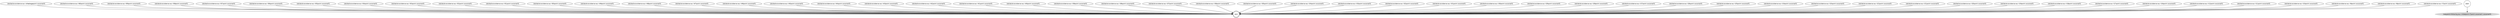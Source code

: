 strict digraph "" {
	graph [fontname=helvetica];
	node [fontname=helvetica,
		label="\N",
		shape=ellipse
	];
	edge [fontname=helvetica];
	"(end)"	[label=end,
		peripheries=2,
		shape=circle];
	"(obstacle-avoidance auv oilleakagepoint ssssonar0)" -> "(end)";
	"(obstacle-avoidance auv t60point ssssonar0)" -> "(end)";
	"(obstacle-avoidance auv t59point ssssonar0)" -> "(end)";
	"(obstacle-avoidance auv t58point ssssonar0)" -> "(end)";
	"(obstacle-avoidance auv t57point ssssonar0)" -> "(end)";
	"(obstacle-avoidance auv t56point ssssonar0)" -> "(end)";
	"(obstacle-avoidance auv t55point ssssonar0)" -> "(end)";
	"(obstacle-avoidance auv t54point ssssonar0)" -> "(end)";
	"(obstacle-avoidance auv t53point ssssonar0)" -> "(end)";
	"(obstacle-avoidance auv t52point ssssonar0)" -> "(end)";
	"(obstacle-avoidance auv t51point ssssonar0)" -> "(end)";
	"(obstacle-avoidance auv t50point ssssonar0)" -> "(end)";
	"(obstacle-avoidance auv t49point ssssonar0)" -> "(end)";
	"(obstacle-avoidance auv t48point ssssonar0)" -> "(end)";
	"(obstacle-avoidance auv t47point ssssonar0)" -> "(end)";
	"(obstacle-avoidance auv t46point ssssonar0)" -> "(end)";
	"(obstacle-avoidance auv t45point ssssonar0)" -> "(end)";
	"(obstacle-avoidance auv t44point ssssonar0)" -> "(end)";
	"(obstacle-avoidance auv t43point ssssonar0)" -> "(end)";
	"(obstacle-avoidance auv t42point ssssonar0)" -> "(end)";
	"(obstacle-avoidance auv t41point ssssonar0)" -> "(end)";
	"(obstacle-avoidance auv t40point ssssonar0)" -> "(end)";
	"(obstacle-avoidance auv t39point ssssonar0)" -> "(end)";
	"(obstacle-avoidance auv t38point ssssonar0)" -> "(end)";
	"(obstacle-avoidance auv t37point ssssonar0)" -> "(end)";
	"(obstacle-avoidance auv t36point ssssonar0)" -> "(end)";
	"(obstacle-avoidance auv t35point ssssonar0)" -> "(end)";
	"(obstacle-avoidance auv t34point ssssonar0)" -> "(end)";
	"(obstacle-avoidance auv t33point ssssonar0)" -> "(end)";
	"(obstacle-avoidance auv t32point ssssonar0)" -> "(end)";
	"(obstacle-avoidance auv t31point ssssonar0)" -> "(end)";
	"(obstacle-avoidance auv t30point ssssonar0)" -> "(end)";
	"(obstacle-avoidance auv t29point ssssonar0)" -> "(end)";
	"(obstacle-avoidance auv t28point ssssonar0)" -> "(end)";
	"(obstacle-avoidance auv t27point ssssonar0)" -> "(end)";
	"(obstacle-avoidance auv t26point ssssonar0)" -> "(end)";
	"(obstacle-avoidance auv t25point ssssonar0)" -> "(end)";
	"(obstacle-avoidance auv t24point ssssonar0)" -> "(end)";
	"(obstacle-avoidance auv t23point ssssonar0)" -> "(end)";
	"(obstacle-avoidance auv t22point ssssonar0)" -> "(end)";
	"(obstacle-avoidance auv t21point ssssonar0)" -> "(end)";
	"(obstacle-avoidance auv t20point ssssonar0)" -> "(end)";
	"(obstacle-avoidance auv t19point ssssonar0)" -> "(end)";
	"(obstacle-avoidance auv t18point ssssonar0)" -> "(end)";
	"(obstacle-avoidance auv t17point ssssonar0)" -> "(end)";
	"(obstacle-avoidance auv t16point ssssonar0)" -> "(end)";
	"(obstacle-avoidance auv t12point ssssonar0)" -> "(end)";
	"(obstacle-avoidance auv t11point ssssonar0)" -> "(end)";
	"(obstacle-avoidance auv t10point ssssonar0)" -> "(end)";
	"(obstacle-avoidance auv t9point ssssonar0)" -> "(end)";
	"(obstacle-avoidance auv t8point ssssonar0)" -> "(end)";
	"(obstacle-avoidance auv t7point ssssonar0)" -> "(end)";
	"(start)"	[label=start,
		peripheries=1,
		shape=circle];
	"(waypoint-following auv initialpoint t7point ssssonar1 ssssonar0)"	[color=lightgrey,
		style=filled];
	"(start)" -> "(waypoint-following auv initialpoint t7point ssssonar1 ssssonar0)";
}
